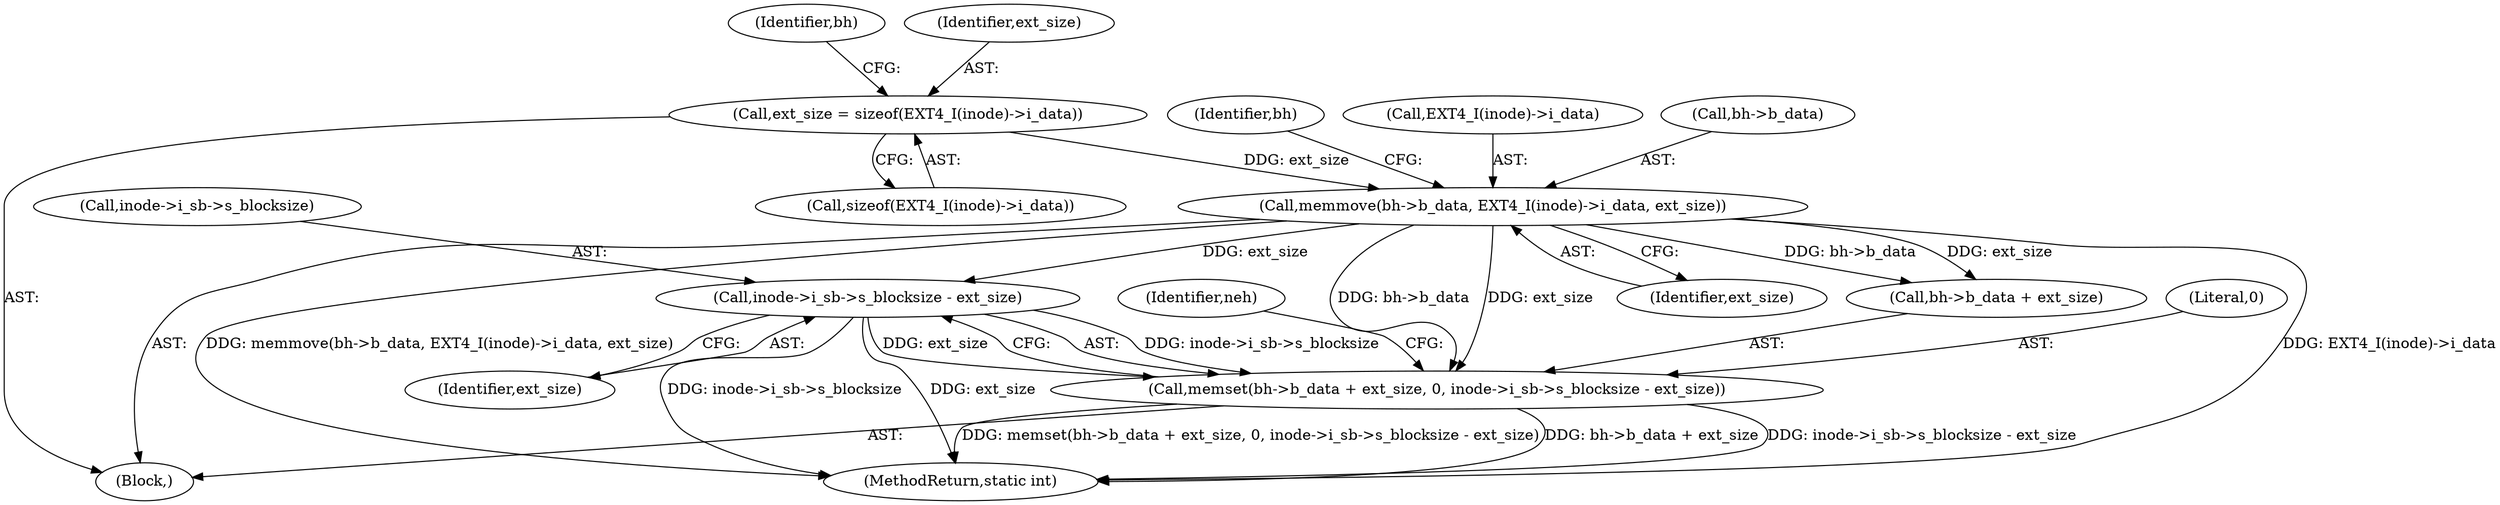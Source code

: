 digraph "0_linux_592acbf16821288ecdc4192c47e3774a4c48bb64@pointer" {
"1000232" [label="(Call,inode->i_sb->s_blocksize - ext_size)"];
"1000216" [label="(Call,memmove(bh->b_data, EXT4_I(inode)->i_data, ext_size))"];
"1000209" [label="(Call,ext_size = sizeof(EXT4_I(inode)->i_data))"];
"1000225" [label="(Call,memset(bh->b_data + ext_size, 0, inode->i_sb->s_blocksize - ext_size))"];
"1000224" [label="(Identifier,ext_size)"];
"1000111" [label="(Block,)"];
"1000209" [label="(Call,ext_size = sizeof(EXT4_I(inode)->i_data))"];
"1000232" [label="(Call,inode->i_sb->s_blocksize - ext_size)"];
"1000231" [label="(Literal,0)"];
"1000218" [label="(Identifier,bh)"];
"1000228" [label="(Identifier,bh)"];
"1000354" [label="(MethodReturn,static int)"];
"1000240" [label="(Identifier,neh)"];
"1000211" [label="(Call,sizeof(EXT4_I(inode)->i_data))"];
"1000210" [label="(Identifier,ext_size)"];
"1000233" [label="(Call,inode->i_sb->s_blocksize)"];
"1000225" [label="(Call,memset(bh->b_data + ext_size, 0, inode->i_sb->s_blocksize - ext_size))"];
"1000216" [label="(Call,memmove(bh->b_data, EXT4_I(inode)->i_data, ext_size))"];
"1000220" [label="(Call,EXT4_I(inode)->i_data)"];
"1000238" [label="(Identifier,ext_size)"];
"1000226" [label="(Call,bh->b_data + ext_size)"];
"1000217" [label="(Call,bh->b_data)"];
"1000232" -> "1000225"  [label="AST: "];
"1000232" -> "1000238"  [label="CFG: "];
"1000233" -> "1000232"  [label="AST: "];
"1000238" -> "1000232"  [label="AST: "];
"1000225" -> "1000232"  [label="CFG: "];
"1000232" -> "1000354"  [label="DDG: inode->i_sb->s_blocksize"];
"1000232" -> "1000354"  [label="DDG: ext_size"];
"1000232" -> "1000225"  [label="DDG: inode->i_sb->s_blocksize"];
"1000232" -> "1000225"  [label="DDG: ext_size"];
"1000216" -> "1000232"  [label="DDG: ext_size"];
"1000216" -> "1000111"  [label="AST: "];
"1000216" -> "1000224"  [label="CFG: "];
"1000217" -> "1000216"  [label="AST: "];
"1000220" -> "1000216"  [label="AST: "];
"1000224" -> "1000216"  [label="AST: "];
"1000228" -> "1000216"  [label="CFG: "];
"1000216" -> "1000354"  [label="DDG: memmove(bh->b_data, EXT4_I(inode)->i_data, ext_size)"];
"1000216" -> "1000354"  [label="DDG: EXT4_I(inode)->i_data"];
"1000209" -> "1000216"  [label="DDG: ext_size"];
"1000216" -> "1000225"  [label="DDG: bh->b_data"];
"1000216" -> "1000225"  [label="DDG: ext_size"];
"1000216" -> "1000226"  [label="DDG: bh->b_data"];
"1000216" -> "1000226"  [label="DDG: ext_size"];
"1000209" -> "1000111"  [label="AST: "];
"1000209" -> "1000211"  [label="CFG: "];
"1000210" -> "1000209"  [label="AST: "];
"1000211" -> "1000209"  [label="AST: "];
"1000218" -> "1000209"  [label="CFG: "];
"1000225" -> "1000111"  [label="AST: "];
"1000226" -> "1000225"  [label="AST: "];
"1000231" -> "1000225"  [label="AST: "];
"1000240" -> "1000225"  [label="CFG: "];
"1000225" -> "1000354"  [label="DDG: memset(bh->b_data + ext_size, 0, inode->i_sb->s_blocksize - ext_size)"];
"1000225" -> "1000354"  [label="DDG: bh->b_data + ext_size"];
"1000225" -> "1000354"  [label="DDG: inode->i_sb->s_blocksize - ext_size"];
}
